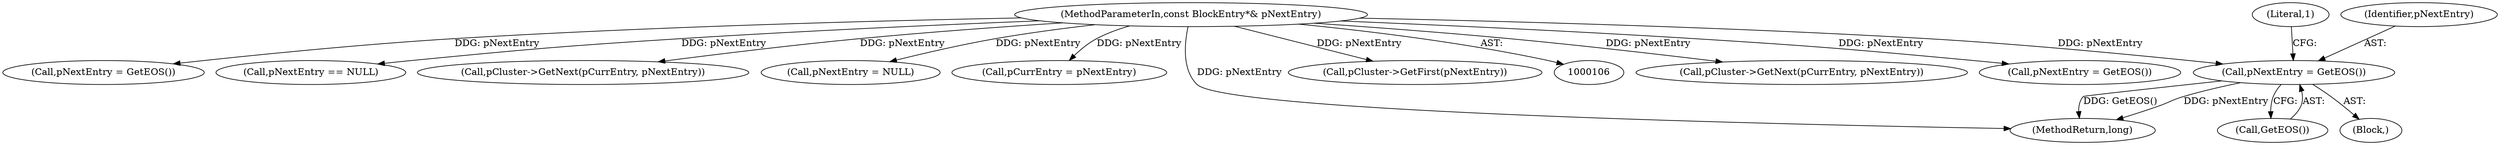 digraph "0_Android_cc274e2abe8b2a6698a5c47d8aa4bb45f1f9538d_21@pointer" {
"1000204" [label="(Call,pNextEntry = GetEOS())"];
"1000108" [label="(MethodParameterIn,const BlockEntry*& pNextEntry)"];
"1000203" [label="(Block,)"];
"1000150" [label="(Call,pCluster->GetNext(pCurrEntry, pNextEntry))"];
"1000215" [label="(Call,pNextEntry = GetEOS())"];
"1000247" [label="(Call,pNextEntry = GetEOS())"];
"1000236" [label="(Call,pNextEntry == NULL)"];
"1000108" [label="(MethodParameterIn,const BlockEntry*& pNextEntry)"];
"1000186" [label="(Call,pCluster->GetNext(pCurrEntry, pNextEntry))"];
"1000208" [label="(Literal,1)"];
"1000220" [label="(Call,pNextEntry = NULL)"];
"1000181" [label="(Call,pCurrEntry = pNextEntry)"];
"1000205" [label="(Identifier,pNextEntry)"];
"1000252" [label="(MethodReturn,long)"];
"1000206" [label="(Call,GetEOS())"];
"1000204" [label="(Call,pNextEntry = GetEOS())"];
"1000227" [label="(Call,pCluster->GetFirst(pNextEntry))"];
"1000204" -> "1000203"  [label="AST: "];
"1000204" -> "1000206"  [label="CFG: "];
"1000205" -> "1000204"  [label="AST: "];
"1000206" -> "1000204"  [label="AST: "];
"1000208" -> "1000204"  [label="CFG: "];
"1000204" -> "1000252"  [label="DDG: GetEOS()"];
"1000204" -> "1000252"  [label="DDG: pNextEntry"];
"1000108" -> "1000204"  [label="DDG: pNextEntry"];
"1000108" -> "1000106"  [label="AST: "];
"1000108" -> "1000252"  [label="DDG: pNextEntry"];
"1000108" -> "1000150"  [label="DDG: pNextEntry"];
"1000108" -> "1000181"  [label="DDG: pNextEntry"];
"1000108" -> "1000186"  [label="DDG: pNextEntry"];
"1000108" -> "1000215"  [label="DDG: pNextEntry"];
"1000108" -> "1000220"  [label="DDG: pNextEntry"];
"1000108" -> "1000227"  [label="DDG: pNextEntry"];
"1000108" -> "1000236"  [label="DDG: pNextEntry"];
"1000108" -> "1000247"  [label="DDG: pNextEntry"];
}

